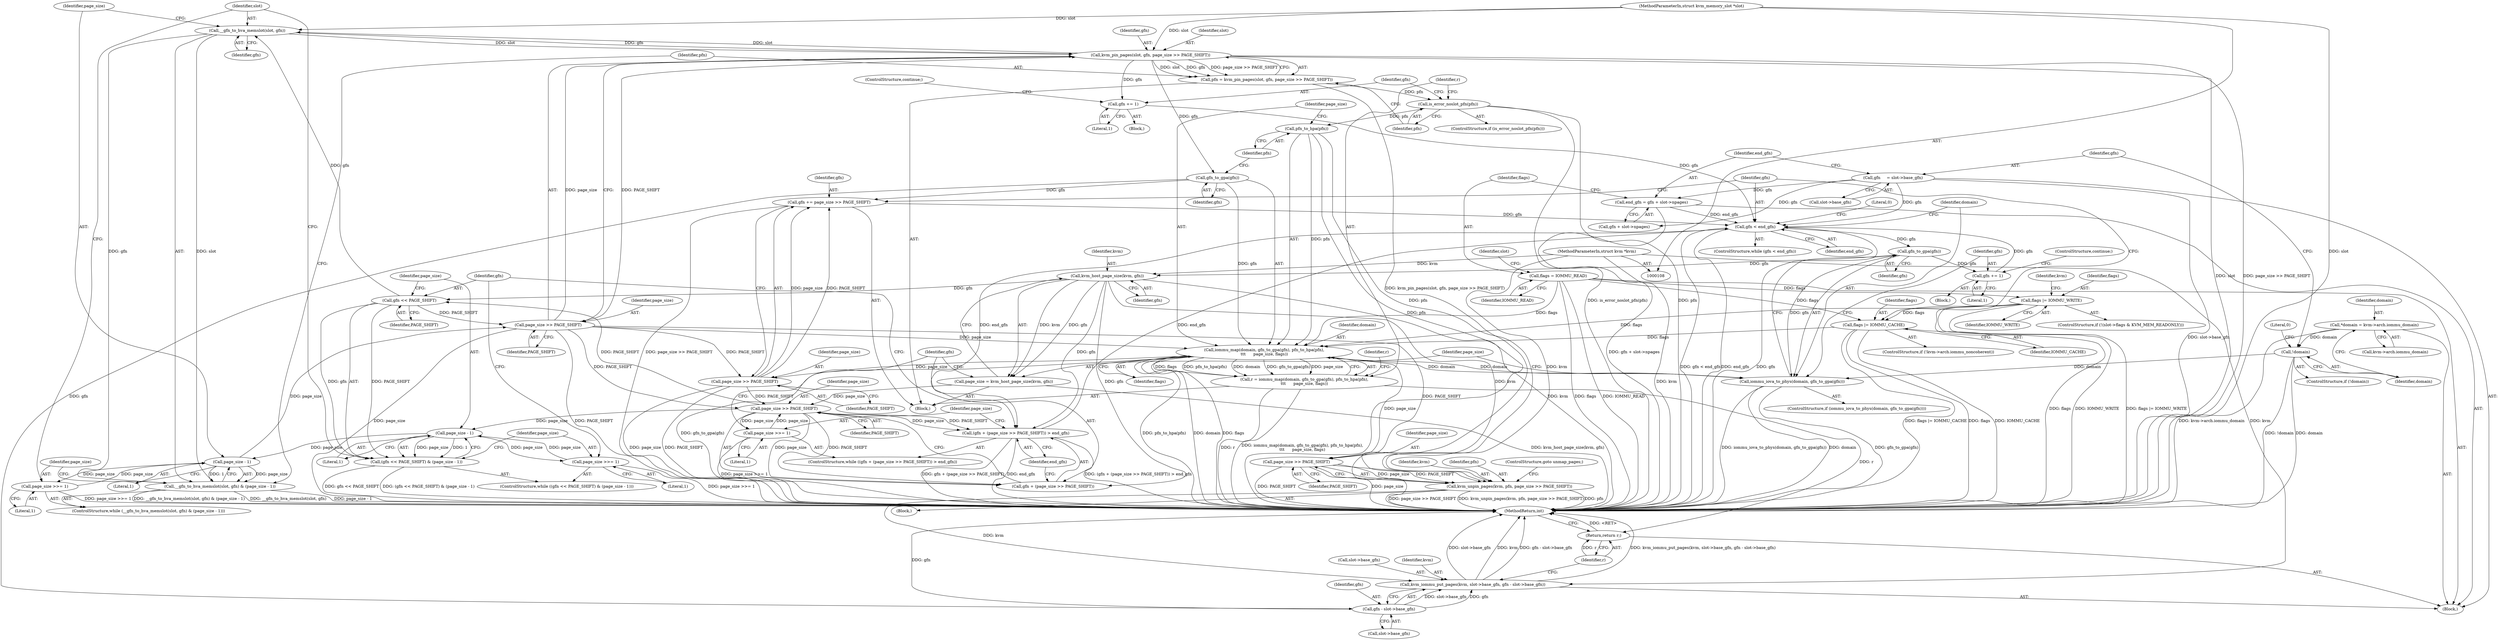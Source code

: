 digraph "0_linux_3d32e4dbe71374a6780eaf51d719d76f9a9bf22f@pointer" {
"1000213" [label="(Call,__gfn_to_hva_memslot(slot, gfn))"];
"1000224" [label="(Call,kvm_pin_pages(slot, gfn, page_size >> PAGE_SHIFT))"];
"1000213" [label="(Call,__gfn_to_hva_memslot(slot, gfn))"];
"1000110" [label="(MethodParameterIn,struct kvm_memory_slot *slot)"];
"1000202" [label="(Call,gfn << PAGE_SHIFT)"];
"1000186" [label="(Call,kvm_host_page_size(kvm, gfn))"];
"1000109" [label="(MethodParameterIn,struct kvm *kvm)"];
"1000177" [label="(Call,gfn_to_gpa(gfn))"];
"1000169" [label="(Call,gfn < end_gfn)"];
"1000258" [label="(Call,gfn += page_size >> PAGE_SHIFT)"];
"1000260" [label="(Call,page_size >> PAGE_SHIFT)"];
"1000240" [label="(Call,iommu_map(domain, gfn_to_gpa(gfn), pfn_to_hpa(pfn),\n\t\t\t      page_size, flags))"];
"1000175" [label="(Call,iommu_iova_to_phys(domain, gfn_to_gpa(gfn)))"];
"1000129" [label="(Call,!domain)"];
"1000120" [label="(Call,*domain = kvm->arch.iommu_domain)"];
"1000242" [label="(Call,gfn_to_gpa(gfn))"];
"1000244" [label="(Call,pfn_to_hpa(pfn))"];
"1000231" [label="(Call,is_error_noslot_pfn(pfn))"];
"1000222" [label="(Call,pfn = kvm_pin_pages(slot, gfn, page_size >> PAGE_SHIFT))"];
"1000227" [label="(Call,page_size >> PAGE_SHIFT)"];
"1000216" [label="(Call,page_size - 1)"];
"1000205" [label="(Call,page_size - 1)"];
"1000193" [label="(Call,page_size >> PAGE_SHIFT)"];
"1000184" [label="(Call,page_size = kvm_host_page_size(kvm, gfn))"];
"1000197" [label="(Call,page_size >>= 1)"];
"1000208" [label="(Call,page_size >>= 1)"];
"1000219" [label="(Call,page_size >>= 1)"];
"1000165" [label="(Call,flags |= IOMMU_CACHE)"];
"1000155" [label="(Call,flags |= IOMMU_WRITE)"];
"1000145" [label="(Call,flags = IOMMU_READ)"];
"1000234" [label="(Call,gfn += 1)"];
"1000180" [label="(Call,gfn += 1)"];
"1000133" [label="(Call,gfn     = slot->base_gfn)"];
"1000138" [label="(Call,end_gfn = gfn + slot->npages)"];
"1000190" [label="(Call,(gfn + (page_size >> PAGE_SHIFT)) > end_gfn)"];
"1000212" [label="(Call,__gfn_to_hva_memslot(slot, gfn) & (page_size - 1))"];
"1000238" [label="(Call,r = iommu_map(domain, gfn_to_gpa(gfn), pfn_to_hpa(pfn),\n\t\t\t      page_size, flags))"];
"1000276" [label="(Return,return r;)"];
"1000254" [label="(Call,page_size >> PAGE_SHIFT)"];
"1000251" [label="(Call,kvm_unpin_pages(kvm, pfn, page_size >> PAGE_SHIFT))"];
"1000266" [label="(Call,kvm_iommu_put_pages(kvm, slot->base_gfn, gfn - slot->base_gfn))"];
"1000191" [label="(Call,gfn + (page_size >> PAGE_SHIFT))"];
"1000201" [label="(Call,(gfn << PAGE_SHIFT) & (page_size - 1))"];
"1000271" [label="(Call,gfn - slot->base_gfn)"];
"1000147" [label="(Identifier,IOMMU_READ)"];
"1000203" [label="(Identifier,gfn)"];
"1000246" [label="(Identifier,page_size)"];
"1000232" [label="(Identifier,pfn)"];
"1000257" [label="(ControlStructure,goto unmap_pages;)"];
"1000145" [label="(Call,flags = IOMMU_READ)"];
"1000157" [label="(Identifier,IOMMU_WRITE)"];
"1000252" [label="(Identifier,kvm)"];
"1000262" [label="(Identifier,PAGE_SHIFT)"];
"1000204" [label="(Identifier,PAGE_SHIFT)"];
"1000192" [label="(Identifier,gfn)"];
"1000213" [label="(Call,__gfn_to_hva_memslot(slot, gfn))"];
"1000194" [label="(Identifier,page_size)"];
"1000243" [label="(Identifier,gfn)"];
"1000215" [label="(Identifier,gfn)"];
"1000129" [label="(Call,!domain)"];
"1000245" [label="(Identifier,pfn)"];
"1000139" [label="(Identifier,end_gfn)"];
"1000170" [label="(Identifier,gfn)"];
"1000224" [label="(Call,kvm_pin_pages(slot, gfn, page_size >> PAGE_SHIFT))"];
"1000195" [label="(Identifier,PAGE_SHIFT)"];
"1000271" [label="(Call,gfn - slot->base_gfn)"];
"1000122" [label="(Call,kvm->arch.iommu_domain)"];
"1000140" [label="(Call,gfn + slot->npages)"];
"1000156" [label="(Identifier,flags)"];
"1000276" [label="(Return,return r;)"];
"1000268" [label="(Call,slot->base_gfn)"];
"1000196" [label="(Identifier,end_gfn)"];
"1000183" [label="(ControlStructure,continue;)"];
"1000155" [label="(Call,flags |= IOMMU_WRITE)"];
"1000176" [label="(Identifier,domain)"];
"1000167" [label="(Identifier,IOMMU_CACHE)"];
"1000223" [label="(Identifier,pfn)"];
"1000206" [label="(Identifier,page_size)"];
"1000255" [label="(Identifier,page_size)"];
"1000207" [label="(Literal,1)"];
"1000111" [label="(Block,)"];
"1000180" [label="(Call,gfn += 1)"];
"1000225" [label="(Identifier,slot)"];
"1000138" [label="(Call,end_gfn = gfn + slot->npages)"];
"1000235" [label="(Identifier,gfn)"];
"1000260" [label="(Call,page_size >> PAGE_SHIFT)"];
"1000277" [label="(Identifier,r)"];
"1000244" [label="(Call,pfn_to_hpa(pfn))"];
"1000251" [label="(Call,kvm_unpin_pages(kvm, pfn, page_size >> PAGE_SHIFT))"];
"1000237" [label="(ControlStructure,continue;)"];
"1000166" [label="(Identifier,flags)"];
"1000221" [label="(Literal,1)"];
"1000135" [label="(Call,slot->base_gfn)"];
"1000179" [label="(Block,)"];
"1000199" [label="(Literal,1)"];
"1000273" [label="(Call,slot->base_gfn)"];
"1000230" [label="(ControlStructure,if (is_error_noslot_pfn(pfn)))"];
"1000177" [label="(Call,gfn_to_gpa(gfn))"];
"1000110" [label="(MethodParameterIn,struct kvm_memory_slot *slot)"];
"1000220" [label="(Identifier,page_size)"];
"1000217" [label="(Identifier,page_size)"];
"1000249" [label="(Identifier,r)"];
"1000181" [label="(Identifier,gfn)"];
"1000226" [label="(Identifier,gfn)"];
"1000236" [label="(Literal,1)"];
"1000267" [label="(Identifier,kvm)"];
"1000109" [label="(MethodParameterIn,struct kvm *kvm)"];
"1000174" [label="(ControlStructure,if (iommu_iova_to_phys(domain, gfn_to_gpa(gfn))))"];
"1000218" [label="(Literal,1)"];
"1000191" [label="(Call,gfn + (page_size >> PAGE_SHIFT))"];
"1000239" [label="(Identifier,r)"];
"1000210" [label="(Literal,1)"];
"1000134" [label="(Identifier,gfn)"];
"1000219" [label="(Call,page_size >>= 1)"];
"1000202" [label="(Call,gfn << PAGE_SHIFT)"];
"1000175" [label="(Call,iommu_iova_to_phys(domain, gfn_to_gpa(gfn)))"];
"1000148" [label="(ControlStructure,if (!(slot->flags & KVM_MEM_READONLY)))"];
"1000250" [label="(Block,)"];
"1000229" [label="(Identifier,PAGE_SHIFT)"];
"1000222" [label="(Call,pfn = kvm_pin_pages(slot, gfn, page_size >> PAGE_SHIFT))"];
"1000198" [label="(Identifier,page_size)"];
"1000184" [label="(Call,page_size = kvm_host_page_size(kvm, gfn))"];
"1000231" [label="(Call,is_error_noslot_pfn(pfn))"];
"1000256" [label="(Identifier,PAGE_SHIFT)"];
"1000165" [label="(Call,flags |= IOMMU_CACHE)"];
"1000146" [label="(Identifier,flags)"];
"1000208" [label="(Call,page_size >>= 1)"];
"1000254" [label="(Call,page_size >> PAGE_SHIFT)"];
"1000234" [label="(Call,gfn += 1)"];
"1000182" [label="(Literal,1)"];
"1000211" [label="(ControlStructure,while (__gfn_to_hva_memslot(slot, gfn) & (page_size - 1)))"];
"1000209" [label="(Identifier,page_size)"];
"1000259" [label="(Identifier,gfn)"];
"1000121" [label="(Identifier,domain)"];
"1000238" [label="(Call,r = iommu_map(domain, gfn_to_gpa(gfn), pfn_to_hpa(pfn),\n\t\t\t      page_size, flags))"];
"1000152" [label="(Identifier,slot)"];
"1000169" [label="(Call,gfn < end_gfn)"];
"1000193" [label="(Call,page_size >> PAGE_SHIFT)"];
"1000186" [label="(Call,kvm_host_page_size(kvm, gfn))"];
"1000120" [label="(Call,*domain = kvm->arch.iommu_domain)"];
"1000197" [label="(Call,page_size >>= 1)"];
"1000264" [label="(Literal,0)"];
"1000178" [label="(Identifier,gfn)"];
"1000190" [label="(Call,(gfn + (page_size >> PAGE_SHIFT)) > end_gfn)"];
"1000205" [label="(Call,page_size - 1)"];
"1000258" [label="(Call,gfn += page_size >> PAGE_SHIFT)"];
"1000278" [label="(MethodReturn,int)"];
"1000216" [label="(Call,page_size - 1)"];
"1000233" [label="(Block,)"];
"1000130" [label="(Identifier,domain)"];
"1000158" [label="(ControlStructure,if (!kvm->arch.iommu_noncoherent))"];
"1000240" [label="(Call,iommu_map(domain, gfn_to_gpa(gfn), pfn_to_hpa(pfn),\n\t\t\t      page_size, flags))"];
"1000133" [label="(Call,gfn     = slot->base_gfn)"];
"1000162" [label="(Identifier,kvm)"];
"1000185" [label="(Identifier,page_size)"];
"1000172" [label="(Block,)"];
"1000132" [label="(Literal,0)"];
"1000242" [label="(Call,gfn_to_gpa(gfn))"];
"1000189" [label="(ControlStructure,while ((gfn + (page_size >> PAGE_SHIFT)) > end_gfn))"];
"1000201" [label="(Call,(gfn << PAGE_SHIFT) & (page_size - 1))"];
"1000200" [label="(ControlStructure,while ((gfn << PAGE_SHIFT) & (page_size - 1)))"];
"1000241" [label="(Identifier,domain)"];
"1000227" [label="(Call,page_size >> PAGE_SHIFT)"];
"1000228" [label="(Identifier,page_size)"];
"1000212" [label="(Call,__gfn_to_hva_memslot(slot, gfn) & (page_size - 1))"];
"1000128" [label="(ControlStructure,if (!domain))"];
"1000253" [label="(Identifier,pfn)"];
"1000168" [label="(ControlStructure,while (gfn < end_gfn))"];
"1000188" [label="(Identifier,gfn)"];
"1000261" [label="(Identifier,page_size)"];
"1000272" [label="(Identifier,gfn)"];
"1000266" [label="(Call,kvm_iommu_put_pages(kvm, slot->base_gfn, gfn - slot->base_gfn))"];
"1000247" [label="(Identifier,flags)"];
"1000214" [label="(Identifier,slot)"];
"1000187" [label="(Identifier,kvm)"];
"1000171" [label="(Identifier,end_gfn)"];
"1000213" -> "1000212"  [label="AST: "];
"1000213" -> "1000215"  [label="CFG: "];
"1000214" -> "1000213"  [label="AST: "];
"1000215" -> "1000213"  [label="AST: "];
"1000217" -> "1000213"  [label="CFG: "];
"1000213" -> "1000212"  [label="DDG: slot"];
"1000213" -> "1000212"  [label="DDG: gfn"];
"1000224" -> "1000213"  [label="DDG: slot"];
"1000110" -> "1000213"  [label="DDG: slot"];
"1000202" -> "1000213"  [label="DDG: gfn"];
"1000213" -> "1000224"  [label="DDG: slot"];
"1000213" -> "1000224"  [label="DDG: gfn"];
"1000224" -> "1000222"  [label="AST: "];
"1000224" -> "1000227"  [label="CFG: "];
"1000225" -> "1000224"  [label="AST: "];
"1000226" -> "1000224"  [label="AST: "];
"1000227" -> "1000224"  [label="AST: "];
"1000222" -> "1000224"  [label="CFG: "];
"1000224" -> "1000278"  [label="DDG: slot"];
"1000224" -> "1000278"  [label="DDG: page_size >> PAGE_SHIFT"];
"1000224" -> "1000222"  [label="DDG: slot"];
"1000224" -> "1000222"  [label="DDG: gfn"];
"1000224" -> "1000222"  [label="DDG: page_size >> PAGE_SHIFT"];
"1000110" -> "1000224"  [label="DDG: slot"];
"1000227" -> "1000224"  [label="DDG: page_size"];
"1000227" -> "1000224"  [label="DDG: PAGE_SHIFT"];
"1000224" -> "1000234"  [label="DDG: gfn"];
"1000224" -> "1000242"  [label="DDG: gfn"];
"1000110" -> "1000108"  [label="AST: "];
"1000110" -> "1000278"  [label="DDG: slot"];
"1000202" -> "1000201"  [label="AST: "];
"1000202" -> "1000204"  [label="CFG: "];
"1000203" -> "1000202"  [label="AST: "];
"1000204" -> "1000202"  [label="AST: "];
"1000206" -> "1000202"  [label="CFG: "];
"1000202" -> "1000201"  [label="DDG: gfn"];
"1000202" -> "1000201"  [label="DDG: PAGE_SHIFT"];
"1000186" -> "1000202"  [label="DDG: gfn"];
"1000193" -> "1000202"  [label="DDG: PAGE_SHIFT"];
"1000202" -> "1000227"  [label="DDG: PAGE_SHIFT"];
"1000186" -> "1000184"  [label="AST: "];
"1000186" -> "1000188"  [label="CFG: "];
"1000187" -> "1000186"  [label="AST: "];
"1000188" -> "1000186"  [label="AST: "];
"1000184" -> "1000186"  [label="CFG: "];
"1000186" -> "1000278"  [label="DDG: kvm"];
"1000186" -> "1000184"  [label="DDG: kvm"];
"1000186" -> "1000184"  [label="DDG: gfn"];
"1000109" -> "1000186"  [label="DDG: kvm"];
"1000177" -> "1000186"  [label="DDG: gfn"];
"1000186" -> "1000190"  [label="DDG: gfn"];
"1000186" -> "1000191"  [label="DDG: gfn"];
"1000186" -> "1000251"  [label="DDG: kvm"];
"1000109" -> "1000108"  [label="AST: "];
"1000109" -> "1000278"  [label="DDG: kvm"];
"1000109" -> "1000251"  [label="DDG: kvm"];
"1000109" -> "1000266"  [label="DDG: kvm"];
"1000177" -> "1000175"  [label="AST: "];
"1000177" -> "1000178"  [label="CFG: "];
"1000178" -> "1000177"  [label="AST: "];
"1000175" -> "1000177"  [label="CFG: "];
"1000177" -> "1000175"  [label="DDG: gfn"];
"1000169" -> "1000177"  [label="DDG: gfn"];
"1000177" -> "1000180"  [label="DDG: gfn"];
"1000169" -> "1000168"  [label="AST: "];
"1000169" -> "1000171"  [label="CFG: "];
"1000170" -> "1000169"  [label="AST: "];
"1000171" -> "1000169"  [label="AST: "];
"1000176" -> "1000169"  [label="CFG: "];
"1000264" -> "1000169"  [label="CFG: "];
"1000169" -> "1000278"  [label="DDG: gfn < end_gfn"];
"1000169" -> "1000278"  [label="DDG: end_gfn"];
"1000169" -> "1000278"  [label="DDG: gfn"];
"1000258" -> "1000169"  [label="DDG: gfn"];
"1000234" -> "1000169"  [label="DDG: gfn"];
"1000180" -> "1000169"  [label="DDG: gfn"];
"1000133" -> "1000169"  [label="DDG: gfn"];
"1000138" -> "1000169"  [label="DDG: end_gfn"];
"1000190" -> "1000169"  [label="DDG: end_gfn"];
"1000169" -> "1000190"  [label="DDG: end_gfn"];
"1000258" -> "1000172"  [label="AST: "];
"1000258" -> "1000260"  [label="CFG: "];
"1000259" -> "1000258"  [label="AST: "];
"1000260" -> "1000258"  [label="AST: "];
"1000170" -> "1000258"  [label="CFG: "];
"1000258" -> "1000278"  [label="DDG: page_size >> PAGE_SHIFT"];
"1000260" -> "1000258"  [label="DDG: page_size"];
"1000260" -> "1000258"  [label="DDG: PAGE_SHIFT"];
"1000242" -> "1000258"  [label="DDG: gfn"];
"1000260" -> "1000262"  [label="CFG: "];
"1000261" -> "1000260"  [label="AST: "];
"1000262" -> "1000260"  [label="AST: "];
"1000260" -> "1000278"  [label="DDG: PAGE_SHIFT"];
"1000260" -> "1000278"  [label="DDG: page_size"];
"1000260" -> "1000193"  [label="DDG: PAGE_SHIFT"];
"1000240" -> "1000260"  [label="DDG: page_size"];
"1000227" -> "1000260"  [label="DDG: PAGE_SHIFT"];
"1000240" -> "1000238"  [label="AST: "];
"1000240" -> "1000247"  [label="CFG: "];
"1000241" -> "1000240"  [label="AST: "];
"1000242" -> "1000240"  [label="AST: "];
"1000244" -> "1000240"  [label="AST: "];
"1000246" -> "1000240"  [label="AST: "];
"1000247" -> "1000240"  [label="AST: "];
"1000238" -> "1000240"  [label="CFG: "];
"1000240" -> "1000278"  [label="DDG: gfn_to_gpa(gfn)"];
"1000240" -> "1000278"  [label="DDG: pfn_to_hpa(pfn)"];
"1000240" -> "1000278"  [label="DDG: domain"];
"1000240" -> "1000278"  [label="DDG: flags"];
"1000240" -> "1000175"  [label="DDG: domain"];
"1000240" -> "1000238"  [label="DDG: flags"];
"1000240" -> "1000238"  [label="DDG: pfn_to_hpa(pfn)"];
"1000240" -> "1000238"  [label="DDG: domain"];
"1000240" -> "1000238"  [label="DDG: gfn_to_gpa(gfn)"];
"1000240" -> "1000238"  [label="DDG: page_size"];
"1000175" -> "1000240"  [label="DDG: domain"];
"1000242" -> "1000240"  [label="DDG: gfn"];
"1000244" -> "1000240"  [label="DDG: pfn"];
"1000227" -> "1000240"  [label="DDG: page_size"];
"1000165" -> "1000240"  [label="DDG: flags"];
"1000155" -> "1000240"  [label="DDG: flags"];
"1000145" -> "1000240"  [label="DDG: flags"];
"1000240" -> "1000254"  [label="DDG: page_size"];
"1000175" -> "1000174"  [label="AST: "];
"1000176" -> "1000175"  [label="AST: "];
"1000181" -> "1000175"  [label="CFG: "];
"1000185" -> "1000175"  [label="CFG: "];
"1000175" -> "1000278"  [label="DDG: domain"];
"1000175" -> "1000278"  [label="DDG: gfn_to_gpa(gfn)"];
"1000175" -> "1000278"  [label="DDG: iommu_iova_to_phys(domain, gfn_to_gpa(gfn))"];
"1000129" -> "1000175"  [label="DDG: domain"];
"1000129" -> "1000128"  [label="AST: "];
"1000129" -> "1000130"  [label="CFG: "];
"1000130" -> "1000129"  [label="AST: "];
"1000132" -> "1000129"  [label="CFG: "];
"1000134" -> "1000129"  [label="CFG: "];
"1000129" -> "1000278"  [label="DDG: domain"];
"1000129" -> "1000278"  [label="DDG: !domain"];
"1000120" -> "1000129"  [label="DDG: domain"];
"1000120" -> "1000111"  [label="AST: "];
"1000120" -> "1000122"  [label="CFG: "];
"1000121" -> "1000120"  [label="AST: "];
"1000122" -> "1000120"  [label="AST: "];
"1000130" -> "1000120"  [label="CFG: "];
"1000120" -> "1000278"  [label="DDG: kvm->arch.iommu_domain"];
"1000242" -> "1000243"  [label="CFG: "];
"1000243" -> "1000242"  [label="AST: "];
"1000245" -> "1000242"  [label="CFG: "];
"1000242" -> "1000271"  [label="DDG: gfn"];
"1000244" -> "1000245"  [label="CFG: "];
"1000245" -> "1000244"  [label="AST: "];
"1000246" -> "1000244"  [label="CFG: "];
"1000244" -> "1000278"  [label="DDG: pfn"];
"1000231" -> "1000244"  [label="DDG: pfn"];
"1000244" -> "1000251"  [label="DDG: pfn"];
"1000231" -> "1000230"  [label="AST: "];
"1000231" -> "1000232"  [label="CFG: "];
"1000232" -> "1000231"  [label="AST: "];
"1000235" -> "1000231"  [label="CFG: "];
"1000239" -> "1000231"  [label="CFG: "];
"1000231" -> "1000278"  [label="DDG: is_error_noslot_pfn(pfn)"];
"1000231" -> "1000278"  [label="DDG: pfn"];
"1000222" -> "1000231"  [label="DDG: pfn"];
"1000222" -> "1000172"  [label="AST: "];
"1000223" -> "1000222"  [label="AST: "];
"1000232" -> "1000222"  [label="CFG: "];
"1000222" -> "1000278"  [label="DDG: kvm_pin_pages(slot, gfn, page_size >> PAGE_SHIFT)"];
"1000227" -> "1000229"  [label="CFG: "];
"1000228" -> "1000227"  [label="AST: "];
"1000229" -> "1000227"  [label="AST: "];
"1000227" -> "1000278"  [label="DDG: page_size"];
"1000227" -> "1000278"  [label="DDG: PAGE_SHIFT"];
"1000227" -> "1000193"  [label="DDG: PAGE_SHIFT"];
"1000216" -> "1000227"  [label="DDG: page_size"];
"1000227" -> "1000254"  [label="DDG: PAGE_SHIFT"];
"1000216" -> "1000212"  [label="AST: "];
"1000216" -> "1000218"  [label="CFG: "];
"1000217" -> "1000216"  [label="AST: "];
"1000218" -> "1000216"  [label="AST: "];
"1000212" -> "1000216"  [label="CFG: "];
"1000216" -> "1000212"  [label="DDG: page_size"];
"1000216" -> "1000212"  [label="DDG: 1"];
"1000205" -> "1000216"  [label="DDG: page_size"];
"1000219" -> "1000216"  [label="DDG: page_size"];
"1000216" -> "1000219"  [label="DDG: page_size"];
"1000205" -> "1000201"  [label="AST: "];
"1000205" -> "1000207"  [label="CFG: "];
"1000206" -> "1000205"  [label="AST: "];
"1000207" -> "1000205"  [label="AST: "];
"1000201" -> "1000205"  [label="CFG: "];
"1000205" -> "1000201"  [label="DDG: page_size"];
"1000205" -> "1000201"  [label="DDG: 1"];
"1000193" -> "1000205"  [label="DDG: page_size"];
"1000208" -> "1000205"  [label="DDG: page_size"];
"1000205" -> "1000208"  [label="DDG: page_size"];
"1000193" -> "1000191"  [label="AST: "];
"1000193" -> "1000195"  [label="CFG: "];
"1000194" -> "1000193"  [label="AST: "];
"1000195" -> "1000193"  [label="AST: "];
"1000191" -> "1000193"  [label="CFG: "];
"1000193" -> "1000190"  [label="DDG: page_size"];
"1000193" -> "1000190"  [label="DDG: PAGE_SHIFT"];
"1000193" -> "1000191"  [label="DDG: page_size"];
"1000193" -> "1000191"  [label="DDG: PAGE_SHIFT"];
"1000184" -> "1000193"  [label="DDG: page_size"];
"1000197" -> "1000193"  [label="DDG: page_size"];
"1000193" -> "1000197"  [label="DDG: page_size"];
"1000184" -> "1000172"  [label="AST: "];
"1000185" -> "1000184"  [label="AST: "];
"1000192" -> "1000184"  [label="CFG: "];
"1000184" -> "1000278"  [label="DDG: kvm_host_page_size(kvm, gfn)"];
"1000197" -> "1000189"  [label="AST: "];
"1000197" -> "1000199"  [label="CFG: "];
"1000198" -> "1000197"  [label="AST: "];
"1000199" -> "1000197"  [label="AST: "];
"1000192" -> "1000197"  [label="CFG: "];
"1000197" -> "1000278"  [label="DDG: page_size >>= 1"];
"1000208" -> "1000200"  [label="AST: "];
"1000208" -> "1000210"  [label="CFG: "];
"1000209" -> "1000208"  [label="AST: "];
"1000210" -> "1000208"  [label="AST: "];
"1000203" -> "1000208"  [label="CFG: "];
"1000208" -> "1000278"  [label="DDG: page_size >>= 1"];
"1000219" -> "1000211"  [label="AST: "];
"1000219" -> "1000221"  [label="CFG: "];
"1000220" -> "1000219"  [label="AST: "];
"1000221" -> "1000219"  [label="AST: "];
"1000214" -> "1000219"  [label="CFG: "];
"1000219" -> "1000278"  [label="DDG: page_size >>= 1"];
"1000165" -> "1000158"  [label="AST: "];
"1000165" -> "1000167"  [label="CFG: "];
"1000166" -> "1000165"  [label="AST: "];
"1000167" -> "1000165"  [label="AST: "];
"1000170" -> "1000165"  [label="CFG: "];
"1000165" -> "1000278"  [label="DDG: flags"];
"1000165" -> "1000278"  [label="DDG: IOMMU_CACHE"];
"1000165" -> "1000278"  [label="DDG: flags |= IOMMU_CACHE"];
"1000155" -> "1000165"  [label="DDG: flags"];
"1000145" -> "1000165"  [label="DDG: flags"];
"1000155" -> "1000148"  [label="AST: "];
"1000155" -> "1000157"  [label="CFG: "];
"1000156" -> "1000155"  [label="AST: "];
"1000157" -> "1000155"  [label="AST: "];
"1000162" -> "1000155"  [label="CFG: "];
"1000155" -> "1000278"  [label="DDG: IOMMU_WRITE"];
"1000155" -> "1000278"  [label="DDG: flags |= IOMMU_WRITE"];
"1000155" -> "1000278"  [label="DDG: flags"];
"1000145" -> "1000155"  [label="DDG: flags"];
"1000145" -> "1000111"  [label="AST: "];
"1000145" -> "1000147"  [label="CFG: "];
"1000146" -> "1000145"  [label="AST: "];
"1000147" -> "1000145"  [label="AST: "];
"1000152" -> "1000145"  [label="CFG: "];
"1000145" -> "1000278"  [label="DDG: flags"];
"1000145" -> "1000278"  [label="DDG: IOMMU_READ"];
"1000234" -> "1000233"  [label="AST: "];
"1000234" -> "1000236"  [label="CFG: "];
"1000235" -> "1000234"  [label="AST: "];
"1000236" -> "1000234"  [label="AST: "];
"1000237" -> "1000234"  [label="CFG: "];
"1000180" -> "1000179"  [label="AST: "];
"1000180" -> "1000182"  [label="CFG: "];
"1000181" -> "1000180"  [label="AST: "];
"1000182" -> "1000180"  [label="AST: "];
"1000183" -> "1000180"  [label="CFG: "];
"1000133" -> "1000111"  [label="AST: "];
"1000133" -> "1000135"  [label="CFG: "];
"1000134" -> "1000133"  [label="AST: "];
"1000135" -> "1000133"  [label="AST: "];
"1000139" -> "1000133"  [label="CFG: "];
"1000133" -> "1000278"  [label="DDG: slot->base_gfn"];
"1000133" -> "1000138"  [label="DDG: gfn"];
"1000133" -> "1000140"  [label="DDG: gfn"];
"1000138" -> "1000111"  [label="AST: "];
"1000138" -> "1000140"  [label="CFG: "];
"1000139" -> "1000138"  [label="AST: "];
"1000140" -> "1000138"  [label="AST: "];
"1000146" -> "1000138"  [label="CFG: "];
"1000138" -> "1000278"  [label="DDG: gfn + slot->npages"];
"1000190" -> "1000189"  [label="AST: "];
"1000190" -> "1000196"  [label="CFG: "];
"1000191" -> "1000190"  [label="AST: "];
"1000196" -> "1000190"  [label="AST: "];
"1000198" -> "1000190"  [label="CFG: "];
"1000203" -> "1000190"  [label="CFG: "];
"1000190" -> "1000278"  [label="DDG: (gfn + (page_size >> PAGE_SHIFT)) > end_gfn"];
"1000190" -> "1000278"  [label="DDG: gfn + (page_size >> PAGE_SHIFT)"];
"1000190" -> "1000278"  [label="DDG: end_gfn"];
"1000212" -> "1000211"  [label="AST: "];
"1000220" -> "1000212"  [label="CFG: "];
"1000223" -> "1000212"  [label="CFG: "];
"1000212" -> "1000278"  [label="DDG: page_size - 1"];
"1000212" -> "1000278"  [label="DDG: __gfn_to_hva_memslot(slot, gfn) & (page_size - 1)"];
"1000212" -> "1000278"  [label="DDG: __gfn_to_hva_memslot(slot, gfn)"];
"1000238" -> "1000172"  [label="AST: "];
"1000239" -> "1000238"  [label="AST: "];
"1000249" -> "1000238"  [label="CFG: "];
"1000238" -> "1000278"  [label="DDG: r"];
"1000238" -> "1000278"  [label="DDG: iommu_map(domain, gfn_to_gpa(gfn), pfn_to_hpa(pfn),\n\t\t\t      page_size, flags)"];
"1000238" -> "1000276"  [label="DDG: r"];
"1000276" -> "1000111"  [label="AST: "];
"1000276" -> "1000277"  [label="CFG: "];
"1000277" -> "1000276"  [label="AST: "];
"1000278" -> "1000276"  [label="CFG: "];
"1000276" -> "1000278"  [label="DDG: <RET>"];
"1000277" -> "1000276"  [label="DDG: r"];
"1000254" -> "1000251"  [label="AST: "];
"1000254" -> "1000256"  [label="CFG: "];
"1000255" -> "1000254"  [label="AST: "];
"1000256" -> "1000254"  [label="AST: "];
"1000251" -> "1000254"  [label="CFG: "];
"1000254" -> "1000278"  [label="DDG: page_size"];
"1000254" -> "1000278"  [label="DDG: PAGE_SHIFT"];
"1000254" -> "1000251"  [label="DDG: page_size"];
"1000254" -> "1000251"  [label="DDG: PAGE_SHIFT"];
"1000251" -> "1000250"  [label="AST: "];
"1000252" -> "1000251"  [label="AST: "];
"1000253" -> "1000251"  [label="AST: "];
"1000257" -> "1000251"  [label="CFG: "];
"1000251" -> "1000278"  [label="DDG: kvm_unpin_pages(kvm, pfn, page_size >> PAGE_SHIFT)"];
"1000251" -> "1000278"  [label="DDG: pfn"];
"1000251" -> "1000278"  [label="DDG: page_size >> PAGE_SHIFT"];
"1000251" -> "1000266"  [label="DDG: kvm"];
"1000266" -> "1000111"  [label="AST: "];
"1000266" -> "1000271"  [label="CFG: "];
"1000267" -> "1000266"  [label="AST: "];
"1000268" -> "1000266"  [label="AST: "];
"1000271" -> "1000266"  [label="AST: "];
"1000277" -> "1000266"  [label="CFG: "];
"1000266" -> "1000278"  [label="DDG: kvm_iommu_put_pages(kvm, slot->base_gfn, gfn - slot->base_gfn)"];
"1000266" -> "1000278"  [label="DDG: slot->base_gfn"];
"1000266" -> "1000278"  [label="DDG: kvm"];
"1000266" -> "1000278"  [label="DDG: gfn - slot->base_gfn"];
"1000271" -> "1000266"  [label="DDG: slot->base_gfn"];
"1000271" -> "1000266"  [label="DDG: gfn"];
"1000192" -> "1000191"  [label="AST: "];
"1000196" -> "1000191"  [label="CFG: "];
"1000201" -> "1000200"  [label="AST: "];
"1000209" -> "1000201"  [label="CFG: "];
"1000214" -> "1000201"  [label="CFG: "];
"1000201" -> "1000278"  [label="DDG: (gfn << PAGE_SHIFT) & (page_size - 1)"];
"1000201" -> "1000278"  [label="DDG: gfn << PAGE_SHIFT"];
"1000271" -> "1000273"  [label="CFG: "];
"1000272" -> "1000271"  [label="AST: "];
"1000273" -> "1000271"  [label="AST: "];
"1000271" -> "1000278"  [label="DDG: gfn"];
}

